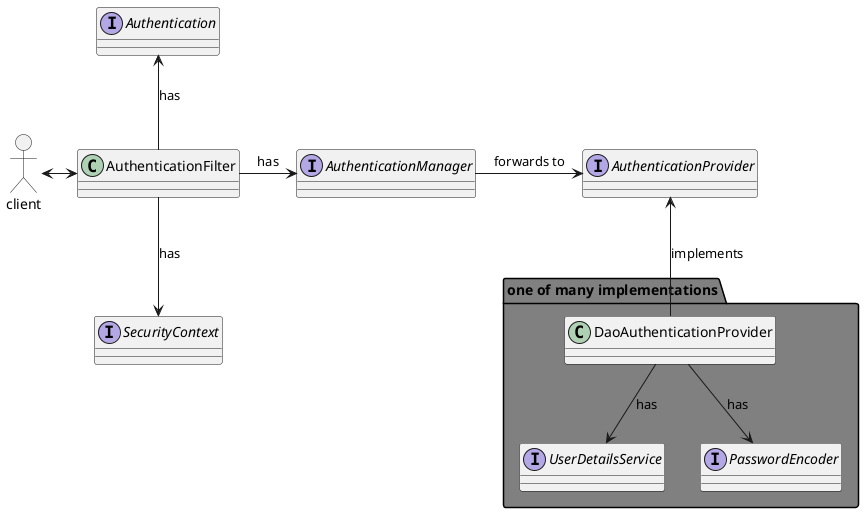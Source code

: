 @startuml
allow_mixing
actor client

interface Authentication{}
interface SecurityContext{}
interface AuthenticationManager{}
interface AuthenticationProvider{}


class AuthenticationFilter{}

package "one of many implementations" #grey{
class DaoAuthenticationProvider
interface UserDetailsService{}
interface PasswordEncoder{}
}
client <-> AuthenticationFilter

Authentication <-- AuthenticationFilter :has

AuthenticationFilter --> SecurityContext : has

AuthenticationFilter -> AuthenticationManager : has

AuthenticationManager -> AuthenticationProvider : forwards to

AuthenticationProvider <-- DaoAuthenticationProvider : implements
DaoAuthenticationProvider --> UserDetailsService : has

DaoAuthenticationProvider --> PasswordEncoder : has

@enduml